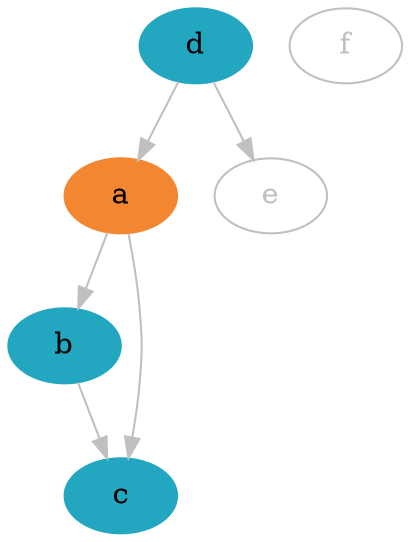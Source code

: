digraph G {
  node [color="grey",fontcolor="grey"]
  edge [color="grey"]
	a -> b -> c;
	a -> c;
	d -> a;
	d -> e;
  a [fontcolor="black",style=filled,color="#F38630"];
  b [fontcolor="black",style=filled,color="#23A7C0"];
  c [fontcolor="black",style=filled,color="#23A7C0"];
  d [fontcolor="black",style=filled,color="#23A7C0"];
  f
}
